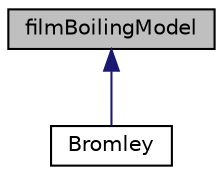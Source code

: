 digraph "filmBoilingModel"
{
  bgcolor="transparent";
  edge [fontname="Helvetica",fontsize="10",labelfontname="Helvetica",labelfontsize="10"];
  node [fontname="Helvetica",fontsize="10",shape=record];
  Node1 [label="filmBoilingModel",height=0.2,width=0.4,color="black", fillcolor="grey75", style="filled" fontcolor="black"];
  Node1 -> Node2 [dir="back",color="midnightblue",fontsize="10",style="solid",fontname="Helvetica"];
  Node2 [label="Bromley",height=0.2,width=0.4,color="black",URL="$classFoam_1_1wallBoilingModels_1_1filmBoilingModels_1_1Bromley.html"];
}
